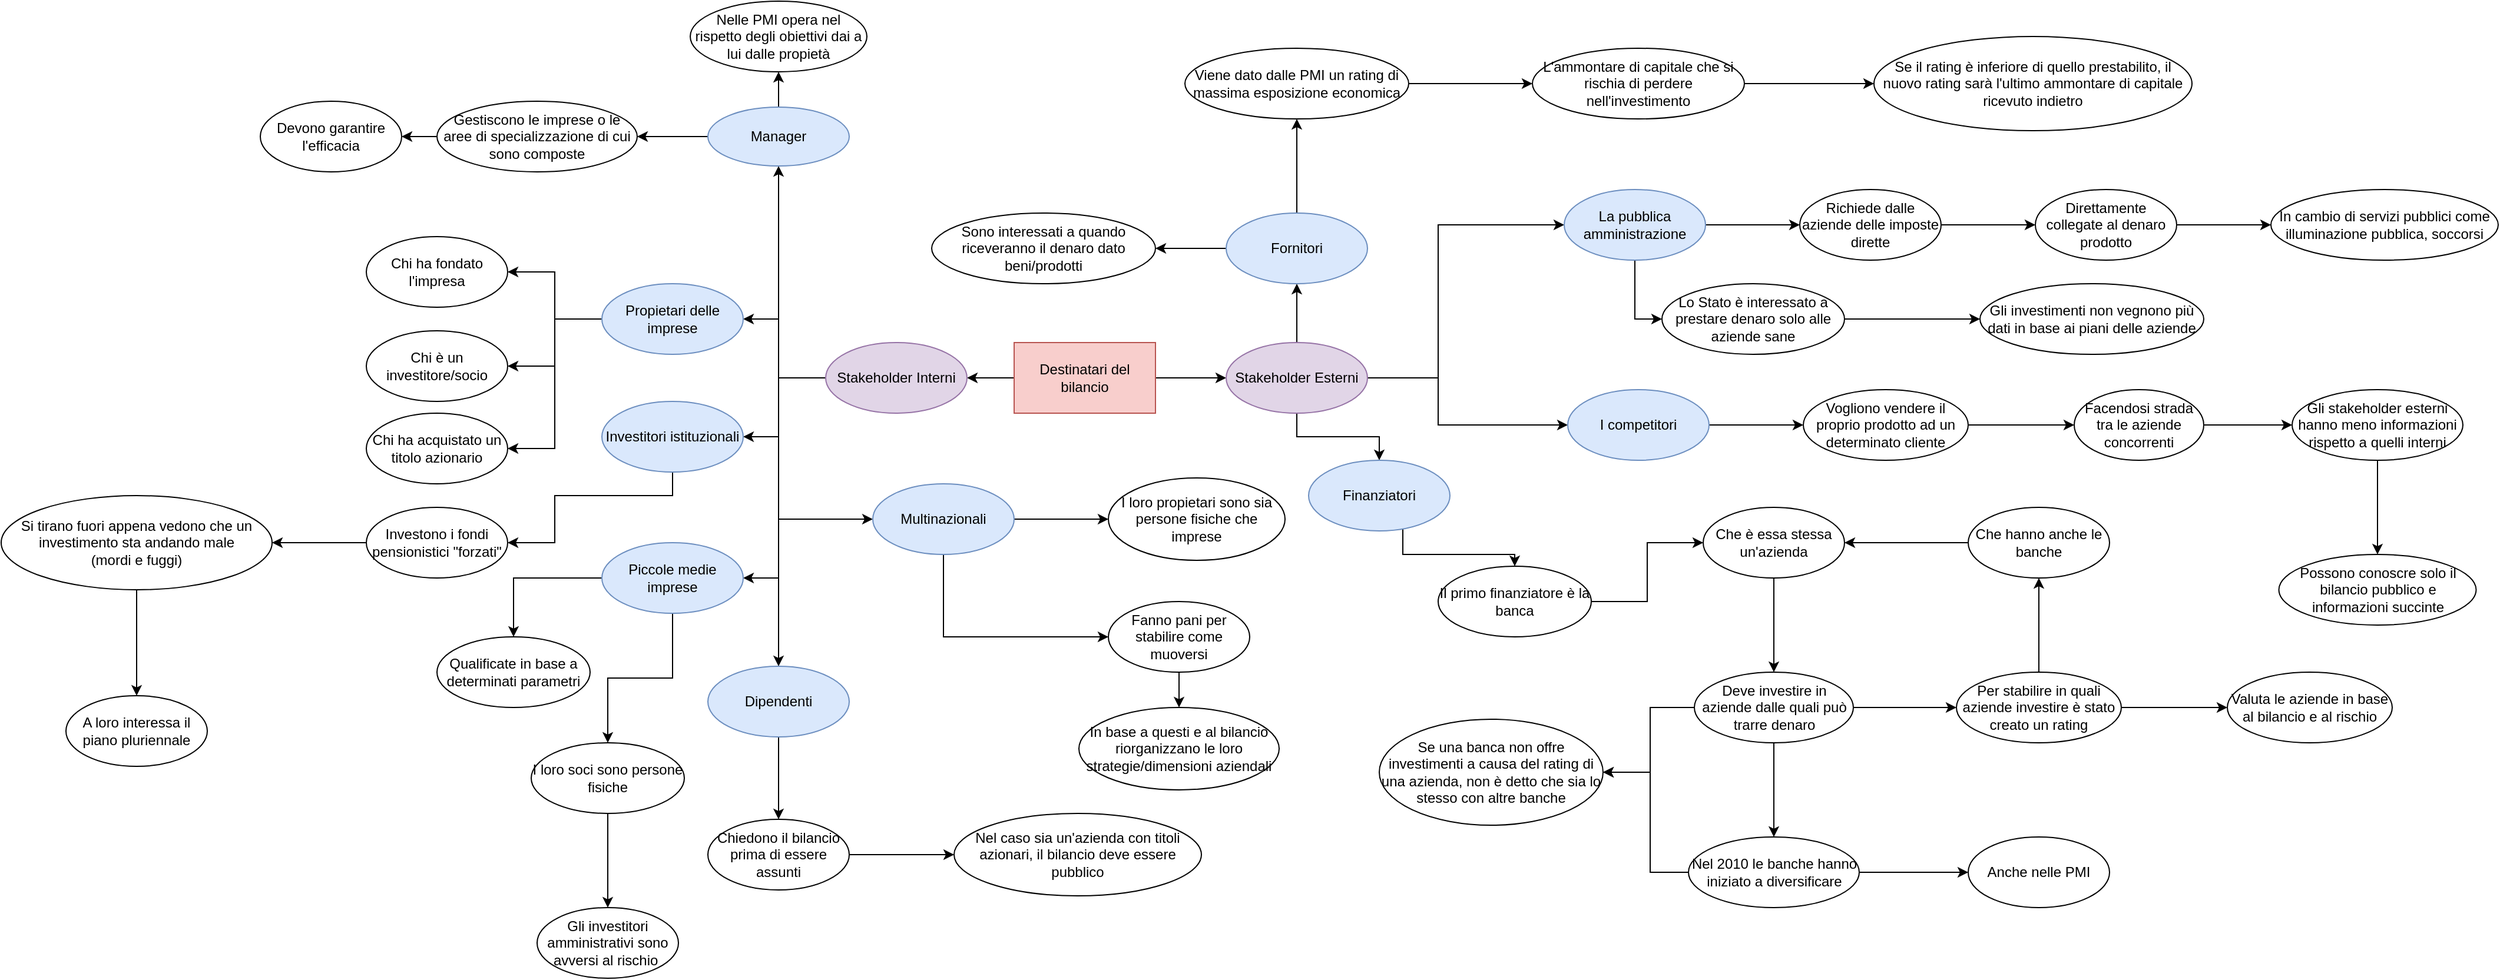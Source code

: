 <mxfile version="20.3.0" type="device" pages="2"><diagram id="MY2DcLLC3BxMpaB0pFDt" name="Destinatari del Bilancio"><mxGraphModel dx="2073" dy="1722" grid="1" gridSize="10" guides="1" tooltips="1" connect="1" arrows="1" fold="1" page="1" pageScale="1" pageWidth="827" pageHeight="1169" math="0" shadow="0"><root><mxCell id="0"/><mxCell id="1" parent="0"/><mxCell id="b4O6C_J-Qc54lfx3BNVO-5" value="" style="edgeStyle=orthogonalEdgeStyle;rounded=0;orthogonalLoop=1;jettySize=auto;html=1;" parent="1" source="b4O6C_J-Qc54lfx3BNVO-1" target="b4O6C_J-Qc54lfx3BNVO-4" edge="1"><mxGeometry relative="1" as="geometry"/></mxCell><mxCell id="b4O6C_J-Qc54lfx3BNVO-7" value="" style="edgeStyle=orthogonalEdgeStyle;rounded=0;orthogonalLoop=1;jettySize=auto;html=1;" parent="1" source="b4O6C_J-Qc54lfx3BNVO-1" target="b4O6C_J-Qc54lfx3BNVO-6" edge="1"><mxGeometry relative="1" as="geometry"/></mxCell><mxCell id="b4O6C_J-Qc54lfx3BNVO-1" value="Destinatari del bilancio" style="rounded=0;whiteSpace=wrap;html=1;fillColor=#f8cecc;strokeColor=#b85450;" parent="1" vertex="1"><mxGeometry x="360" y="280" width="120" height="60" as="geometry"/></mxCell><mxCell id="b4O6C_J-Qc54lfx3BNVO-9" value="" style="edgeStyle=orthogonalEdgeStyle;rounded=0;orthogonalLoop=1;jettySize=auto;html=1;" parent="1" source="b4O6C_J-Qc54lfx3BNVO-4" target="b4O6C_J-Qc54lfx3BNVO-8" edge="1"><mxGeometry relative="1" as="geometry"><Array as="points"><mxPoint x="160" y="310"/><mxPoint x="160" y="260"/></Array></mxGeometry></mxCell><mxCell id="b4O6C_J-Qc54lfx3BNVO-11" value="" style="edgeStyle=orthogonalEdgeStyle;rounded=0;orthogonalLoop=1;jettySize=auto;html=1;" parent="1" target="b4O6C_J-Qc54lfx3BNVO-10" edge="1"><mxGeometry relative="1" as="geometry"><mxPoint x="160" y="310" as="sourcePoint"/><Array as="points"><mxPoint x="160" y="340"/><mxPoint x="160" y="370"/></Array></mxGeometry></mxCell><mxCell id="b4O6C_J-Qc54lfx3BNVO-13" value="" style="edgeStyle=orthogonalEdgeStyle;rounded=0;orthogonalLoop=1;jettySize=auto;html=1;" parent="1" target="b4O6C_J-Qc54lfx3BNVO-12" edge="1"><mxGeometry relative="1" as="geometry"><mxPoint x="160" y="310" as="sourcePoint"/><Array as="points"><mxPoint x="160" y="340"/><mxPoint x="160" y="450"/></Array></mxGeometry></mxCell><mxCell id="b4O6C_J-Qc54lfx3BNVO-17" style="edgeStyle=orthogonalEdgeStyle;rounded=0;orthogonalLoop=1;jettySize=auto;html=1;entryX=0;entryY=0.5;entryDx=0;entryDy=0;" parent="1" target="b4O6C_J-Qc54lfx3BNVO-16" edge="1"><mxGeometry relative="1" as="geometry"><mxPoint x="160" y="310" as="sourcePoint"/><Array as="points"><mxPoint x="160" y="430"/></Array></mxGeometry></mxCell><mxCell id="b4O6C_J-Qc54lfx3BNVO-19" value="" style="edgeStyle=orthogonalEdgeStyle;rounded=0;orthogonalLoop=1;jettySize=auto;html=1;entryX=0.5;entryY=1;entryDx=0;entryDy=0;" parent="1" source="b4O6C_J-Qc54lfx3BNVO-4" target="b4O6C_J-Qc54lfx3BNVO-18" edge="1"><mxGeometry relative="1" as="geometry"><Array as="points"><mxPoint x="160" y="310"/><mxPoint x="160" y="130"/></Array></mxGeometry></mxCell><mxCell id="b4O6C_J-Qc54lfx3BNVO-21" value="" style="edgeStyle=orthogonalEdgeStyle;rounded=0;orthogonalLoop=1;jettySize=auto;html=1;entryX=0.5;entryY=0;entryDx=0;entryDy=0;" parent="1" target="b4O6C_J-Qc54lfx3BNVO-20" edge="1"><mxGeometry relative="1" as="geometry"><mxPoint x="160" y="310" as="sourcePoint"/><Array as="points"><mxPoint x="160" y="530"/><mxPoint x="160" y="530"/></Array></mxGeometry></mxCell><mxCell id="b4O6C_J-Qc54lfx3BNVO-4" value="Stakeholder Interni" style="ellipse;whiteSpace=wrap;html=1;rounded=0;fillColor=#e1d5e7;strokeColor=#9673a6;" parent="1" vertex="1"><mxGeometry x="200" y="280" width="120" height="60" as="geometry"/></mxCell><mxCell id="r1_1J6kT4ihwLI3V2H2S-16" value="" style="edgeStyle=orthogonalEdgeStyle;rounded=0;orthogonalLoop=1;jettySize=auto;html=1;" parent="1" source="b4O6C_J-Qc54lfx3BNVO-6" target="r1_1J6kT4ihwLI3V2H2S-15" edge="1"><mxGeometry relative="1" as="geometry"/></mxCell><mxCell id="r1_1J6kT4ihwLI3V2H2S-40" style="edgeStyle=orthogonalEdgeStyle;rounded=0;orthogonalLoop=1;jettySize=auto;html=1;entryX=0.5;entryY=1;entryDx=0;entryDy=0;" parent="1" source="b4O6C_J-Qc54lfx3BNVO-6" target="r1_1J6kT4ihwLI3V2H2S-41" edge="1"><mxGeometry relative="1" as="geometry"><mxPoint x="660" y="410" as="targetPoint"/></mxGeometry></mxCell><mxCell id="r1_1J6kT4ihwLI3V2H2S-56" style="edgeStyle=orthogonalEdgeStyle;rounded=0;orthogonalLoop=1;jettySize=auto;html=1;fontFamily=Helvetica;fontSize=12;fontColor=default;" parent="1" source="b4O6C_J-Qc54lfx3BNVO-6" target="r1_1J6kT4ihwLI3V2H2S-55" edge="1"><mxGeometry relative="1" as="geometry"><Array as="points"><mxPoint x="720" y="310"/><mxPoint x="720" y="350"/></Array></mxGeometry></mxCell><mxCell id="r1_1J6kT4ihwLI3V2H2S-57" style="edgeStyle=orthogonalEdgeStyle;rounded=0;orthogonalLoop=1;jettySize=auto;html=1;entryX=0;entryY=0.5;entryDx=0;entryDy=0;fontFamily=Helvetica;fontSize=12;fontColor=default;" parent="1" source="b4O6C_J-Qc54lfx3BNVO-6" target="r1_1J6kT4ihwLI3V2H2S-53" edge="1"><mxGeometry relative="1" as="geometry"><Array as="points"><mxPoint x="720" y="310"/><mxPoint x="720" y="180"/></Array></mxGeometry></mxCell><mxCell id="b4O6C_J-Qc54lfx3BNVO-6" value="Stakeholder Esterni" style="ellipse;whiteSpace=wrap;html=1;rounded=0;fillColor=#e1d5e7;strokeColor=#9673a6;" parent="1" vertex="1"><mxGeometry x="540" y="280" width="120" height="60" as="geometry"/></mxCell><mxCell id="b4O6C_J-Qc54lfx3BNVO-23" value="" style="edgeStyle=orthogonalEdgeStyle;rounded=0;orthogonalLoop=1;jettySize=auto;html=1;" parent="1" source="b4O6C_J-Qc54lfx3BNVO-8" target="b4O6C_J-Qc54lfx3BNVO-22" edge="1"><mxGeometry relative="1" as="geometry"/></mxCell><mxCell id="b4O6C_J-Qc54lfx3BNVO-26" style="edgeStyle=orthogonalEdgeStyle;rounded=0;orthogonalLoop=1;jettySize=auto;html=1;entryX=1;entryY=0.5;entryDx=0;entryDy=0;" parent="1" source="b4O6C_J-Qc54lfx3BNVO-8" target="b4O6C_J-Qc54lfx3BNVO-25" edge="1"><mxGeometry relative="1" as="geometry"/></mxCell><mxCell id="b4O6C_J-Qc54lfx3BNVO-29" style="edgeStyle=orthogonalEdgeStyle;rounded=0;orthogonalLoop=1;jettySize=auto;html=1;entryX=1;entryY=0.5;entryDx=0;entryDy=0;" parent="1" source="b4O6C_J-Qc54lfx3BNVO-8" target="b4O6C_J-Qc54lfx3BNVO-28" edge="1"><mxGeometry relative="1" as="geometry"/></mxCell><mxCell id="b4O6C_J-Qc54lfx3BNVO-8" value="Propietari delle imprese" style="ellipse;whiteSpace=wrap;html=1;rounded=0;fillColor=#dae8fc;strokeColor=#6c8ebf;" parent="1" vertex="1"><mxGeometry x="10" y="230" width="120" height="60" as="geometry"/></mxCell><mxCell id="b4O6C_J-Qc54lfx3BNVO-31" style="edgeStyle=orthogonalEdgeStyle;rounded=0;orthogonalLoop=1;jettySize=auto;html=1;entryX=1;entryY=0.5;entryDx=0;entryDy=0;exitX=0.5;exitY=1;exitDx=0;exitDy=0;" parent="1" source="b4O6C_J-Qc54lfx3BNVO-10" target="b4O6C_J-Qc54lfx3BNVO-30" edge="1"><mxGeometry relative="1" as="geometry"><Array as="points"><mxPoint x="70" y="410"/><mxPoint x="-30" y="410"/><mxPoint x="-30" y="450"/></Array></mxGeometry></mxCell><mxCell id="b4O6C_J-Qc54lfx3BNVO-10" value="Investitori istituzionali" style="ellipse;whiteSpace=wrap;html=1;rounded=0;fillColor=#dae8fc;strokeColor=#6c8ebf;" parent="1" vertex="1"><mxGeometry x="10" y="330" width="120" height="60" as="geometry"/></mxCell><mxCell id="b4O6C_J-Qc54lfx3BNVO-39" style="edgeStyle=orthogonalEdgeStyle;rounded=0;orthogonalLoop=1;jettySize=auto;html=1;entryX=0.5;entryY=0;entryDx=0;entryDy=0;" parent="1" source="b4O6C_J-Qc54lfx3BNVO-12" target="b4O6C_J-Qc54lfx3BNVO-40" edge="1"><mxGeometry relative="1" as="geometry"><mxPoint x="-120" y="570" as="targetPoint"/></mxGeometry></mxCell><mxCell id="b4O6C_J-Qc54lfx3BNVO-43" style="edgeStyle=orthogonalEdgeStyle;rounded=0;orthogonalLoop=1;jettySize=auto;html=1;entryX=0.5;entryY=0;entryDx=0;entryDy=0;" parent="1" source="b4O6C_J-Qc54lfx3BNVO-12" target="b4O6C_J-Qc54lfx3BNVO-44" edge="1"><mxGeometry relative="1" as="geometry"><mxPoint x="-10" y="600" as="targetPoint"/></mxGeometry></mxCell><mxCell id="b4O6C_J-Qc54lfx3BNVO-12" value="Piccole medie imprese" style="ellipse;whiteSpace=wrap;html=1;rounded=0;fillColor=#dae8fc;strokeColor=#6c8ebf;" parent="1" vertex="1"><mxGeometry x="10" y="450" width="120" height="60" as="geometry"/></mxCell><mxCell id="b4O6C_J-Qc54lfx3BNVO-48" value="" style="edgeStyle=orthogonalEdgeStyle;rounded=0;orthogonalLoop=1;jettySize=auto;html=1;" parent="1" source="b4O6C_J-Qc54lfx3BNVO-16" target="b4O6C_J-Qc54lfx3BNVO-47" edge="1"><mxGeometry relative="1" as="geometry"/></mxCell><mxCell id="r1_1J6kT4ihwLI3V2H2S-2" value="" style="edgeStyle=orthogonalEdgeStyle;rounded=0;orthogonalLoop=1;jettySize=auto;html=1;" parent="1" source="b4O6C_J-Qc54lfx3BNVO-16" target="r1_1J6kT4ihwLI3V2H2S-1" edge="1"><mxGeometry relative="1" as="geometry"><Array as="points"><mxPoint x="300" y="530"/></Array></mxGeometry></mxCell><mxCell id="b4O6C_J-Qc54lfx3BNVO-16" value="Multinazionali" style="ellipse;whiteSpace=wrap;html=1;rounded=0;fillColor=#dae8fc;strokeColor=#6c8ebf;" parent="1" vertex="1"><mxGeometry x="240" y="400" width="120" height="60" as="geometry"/></mxCell><mxCell id="r1_1J6kT4ihwLI3V2H2S-6" value="" style="edgeStyle=orthogonalEdgeStyle;rounded=0;orthogonalLoop=1;jettySize=auto;html=1;" parent="1" source="b4O6C_J-Qc54lfx3BNVO-18" target="r1_1J6kT4ihwLI3V2H2S-5" edge="1"><mxGeometry relative="1" as="geometry"/></mxCell><mxCell id="r1_1J6kT4ihwLI3V2H2S-8" value="" style="edgeStyle=orthogonalEdgeStyle;rounded=0;orthogonalLoop=1;jettySize=auto;html=1;" parent="1" source="b4O6C_J-Qc54lfx3BNVO-18" target="r1_1J6kT4ihwLI3V2H2S-7" edge="1"><mxGeometry relative="1" as="geometry"/></mxCell><mxCell id="b4O6C_J-Qc54lfx3BNVO-18" value="Manager" style="ellipse;whiteSpace=wrap;html=1;rounded=0;fillColor=#dae8fc;strokeColor=#6c8ebf;" parent="1" vertex="1"><mxGeometry x="100" y="80" width="120" height="50" as="geometry"/></mxCell><mxCell id="r1_1J6kT4ihwLI3V2H2S-12" value="" style="edgeStyle=orthogonalEdgeStyle;rounded=0;orthogonalLoop=1;jettySize=auto;html=1;" parent="1" source="b4O6C_J-Qc54lfx3BNVO-20" target="r1_1J6kT4ihwLI3V2H2S-11" edge="1"><mxGeometry relative="1" as="geometry"/></mxCell><mxCell id="b4O6C_J-Qc54lfx3BNVO-20" value="Dipendenti" style="ellipse;whiteSpace=wrap;html=1;rounded=0;fillColor=#dae8fc;strokeColor=#6c8ebf;" parent="1" vertex="1"><mxGeometry x="100" y="555" width="120" height="60" as="geometry"/></mxCell><mxCell id="b4O6C_J-Qc54lfx3BNVO-22" value="Chi ha fondato l'impresa" style="ellipse;whiteSpace=wrap;html=1;rounded=0;" parent="1" vertex="1"><mxGeometry x="-190" y="190" width="120" height="60" as="geometry"/></mxCell><mxCell id="b4O6C_J-Qc54lfx3BNVO-25" value="Chi è un investitore/socio" style="ellipse;whiteSpace=wrap;html=1;rounded=0;" parent="1" vertex="1"><mxGeometry x="-190" y="270" width="120" height="60" as="geometry"/></mxCell><mxCell id="b4O6C_J-Qc54lfx3BNVO-28" value="Chi ha acquistato un titolo azionario" style="ellipse;whiteSpace=wrap;html=1;rounded=0;" parent="1" vertex="1"><mxGeometry x="-190" y="340" width="120" height="60" as="geometry"/></mxCell><mxCell id="b4O6C_J-Qc54lfx3BNVO-33" value="" style="edgeStyle=orthogonalEdgeStyle;rounded=0;orthogonalLoop=1;jettySize=auto;html=1;" parent="1" source="b4O6C_J-Qc54lfx3BNVO-30" target="b4O6C_J-Qc54lfx3BNVO-32" edge="1"><mxGeometry relative="1" as="geometry"/></mxCell><mxCell id="b4O6C_J-Qc54lfx3BNVO-30" value="Investono i fondi pensionistici &quot;forzati&quot;" style="ellipse;whiteSpace=wrap;html=1;rounded=0;" parent="1" vertex="1"><mxGeometry x="-190" y="420" width="120" height="60" as="geometry"/></mxCell><mxCell id="b4O6C_J-Qc54lfx3BNVO-35" value="" style="edgeStyle=orthogonalEdgeStyle;rounded=0;orthogonalLoop=1;jettySize=auto;html=1;" parent="1" source="b4O6C_J-Qc54lfx3BNVO-32" target="b4O6C_J-Qc54lfx3BNVO-34" edge="1"><mxGeometry relative="1" as="geometry"/></mxCell><mxCell id="b4O6C_J-Qc54lfx3BNVO-32" value="Si tirano fuori appena vedono che un investimento sta andando male&lt;br&gt;(mordi e fuggi)" style="ellipse;whiteSpace=wrap;html=1;rounded=0;" parent="1" vertex="1"><mxGeometry x="-500" y="410" width="230" height="80" as="geometry"/></mxCell><mxCell id="b4O6C_J-Qc54lfx3BNVO-34" value="A loro interessa il piano pluriennale" style="ellipse;whiteSpace=wrap;html=1;rounded=0;" parent="1" vertex="1"><mxGeometry x="-445" y="580" width="120" height="60" as="geometry"/></mxCell><mxCell id="b4O6C_J-Qc54lfx3BNVO-40" value="Qualificate in base a determinati parametri" style="ellipse;whiteSpace=wrap;html=1;rounded=0;" parent="1" vertex="1"><mxGeometry x="-130" y="530" width="130" height="60" as="geometry"/></mxCell><mxCell id="b4O6C_J-Qc54lfx3BNVO-46" value="" style="edgeStyle=orthogonalEdgeStyle;rounded=0;orthogonalLoop=1;jettySize=auto;html=1;" parent="1" source="b4O6C_J-Qc54lfx3BNVO-44" target="b4O6C_J-Qc54lfx3BNVO-45" edge="1"><mxGeometry relative="1" as="geometry"/></mxCell><mxCell id="b4O6C_J-Qc54lfx3BNVO-44" value="I loro soci sono persone fisiche" style="ellipse;whiteSpace=wrap;html=1;rounded=0;" parent="1" vertex="1"><mxGeometry x="-50" y="620" width="130" height="60" as="geometry"/></mxCell><mxCell id="b4O6C_J-Qc54lfx3BNVO-45" value="Gli investitori amministrativi sono avversi al rischio&amp;nbsp;" style="ellipse;whiteSpace=wrap;html=1;rounded=0;" parent="1" vertex="1"><mxGeometry x="-45" y="760" width="120" height="60" as="geometry"/></mxCell><mxCell id="b4O6C_J-Qc54lfx3BNVO-47" value="I loro propietari sono sia persone fisiche che imprese" style="ellipse;whiteSpace=wrap;html=1;rounded=0;" parent="1" vertex="1"><mxGeometry x="440" y="395" width="150" height="70" as="geometry"/></mxCell><mxCell id="r1_1J6kT4ihwLI3V2H2S-4" value="" style="edgeStyle=orthogonalEdgeStyle;rounded=0;orthogonalLoop=1;jettySize=auto;html=1;" parent="1" source="r1_1J6kT4ihwLI3V2H2S-1" target="r1_1J6kT4ihwLI3V2H2S-3" edge="1"><mxGeometry relative="1" as="geometry"/></mxCell><mxCell id="r1_1J6kT4ihwLI3V2H2S-1" value="Fanno pani per stabilire come muoversi" style="ellipse;whiteSpace=wrap;html=1;rounded=0;" parent="1" vertex="1"><mxGeometry x="440" y="500" width="120" height="60" as="geometry"/></mxCell><mxCell id="r1_1J6kT4ihwLI3V2H2S-3" value="In base a questi e al bilancio riorganizzano le loro strategie/dimensioni aziendali" style="ellipse;whiteSpace=wrap;html=1;rounded=0;" parent="1" vertex="1"><mxGeometry x="415" y="590" width="170" height="70" as="geometry"/></mxCell><mxCell id="r1_1J6kT4ihwLI3V2H2S-10" value="" style="edgeStyle=orthogonalEdgeStyle;rounded=0;orthogonalLoop=1;jettySize=auto;html=1;" parent="1" source="r1_1J6kT4ihwLI3V2H2S-5" target="r1_1J6kT4ihwLI3V2H2S-9" edge="1"><mxGeometry relative="1" as="geometry"/></mxCell><mxCell id="r1_1J6kT4ihwLI3V2H2S-5" value="Gestiscono le imprese o le aree di specializzazione di cui sono composte" style="ellipse;whiteSpace=wrap;html=1;rounded=0;" parent="1" vertex="1"><mxGeometry x="-130" y="75" width="170" height="60" as="geometry"/></mxCell><mxCell id="r1_1J6kT4ihwLI3V2H2S-7" value="Nelle PMI opera nel rispetto degli obiettivi dai a lui dalle propietà" style="ellipse;whiteSpace=wrap;html=1;rounded=0;" parent="1" vertex="1"><mxGeometry x="85" y="-10" width="150" height="60" as="geometry"/></mxCell><mxCell id="r1_1J6kT4ihwLI3V2H2S-9" value="Devono garantire l'efficacia" style="ellipse;whiteSpace=wrap;html=1;rounded=0;" parent="1" vertex="1"><mxGeometry x="-280" y="75" width="120" height="60" as="geometry"/></mxCell><mxCell id="r1_1J6kT4ihwLI3V2H2S-14" value="" style="edgeStyle=orthogonalEdgeStyle;rounded=0;orthogonalLoop=1;jettySize=auto;html=1;" parent="1" source="r1_1J6kT4ihwLI3V2H2S-11" target="r1_1J6kT4ihwLI3V2H2S-13" edge="1"><mxGeometry relative="1" as="geometry"/></mxCell><mxCell id="r1_1J6kT4ihwLI3V2H2S-11" value="Chiedono il bilancio prima di essere assunti" style="ellipse;whiteSpace=wrap;html=1;rounded=0;" parent="1" vertex="1"><mxGeometry x="100" y="685" width="120" height="60" as="geometry"/></mxCell><mxCell id="r1_1J6kT4ihwLI3V2H2S-13" value="Nel caso sia un'azienda con titoli azionari, il bilancio deve essere pubblico" style="ellipse;whiteSpace=wrap;html=1;rounded=0;" parent="1" vertex="1"><mxGeometry x="309" y="680" width="210" height="70" as="geometry"/></mxCell><mxCell id="r1_1J6kT4ihwLI3V2H2S-20" value="" style="edgeStyle=orthogonalEdgeStyle;rounded=0;orthogonalLoop=1;jettySize=auto;html=1;" parent="1" source="r1_1J6kT4ihwLI3V2H2S-15" target="r1_1J6kT4ihwLI3V2H2S-19" edge="1"><mxGeometry relative="1" as="geometry"><Array as="points"><mxPoint x="690" y="460"/><mxPoint x="785" y="460"/></Array></mxGeometry></mxCell><mxCell id="r1_1J6kT4ihwLI3V2H2S-15" value="Finanziatori" style="ellipse;whiteSpace=wrap;html=1;rounded=0;fillColor=#dae8fc;strokeColor=#6c8ebf;" parent="1" vertex="1"><mxGeometry x="610" y="380" width="120" height="60" as="geometry"/></mxCell><mxCell id="r1_1J6kT4ihwLI3V2H2S-22" value="" style="edgeStyle=orthogonalEdgeStyle;rounded=0;orthogonalLoop=1;jettySize=auto;html=1;" parent="1" source="r1_1J6kT4ihwLI3V2H2S-19" target="r1_1J6kT4ihwLI3V2H2S-21" edge="1"><mxGeometry relative="1" as="geometry"/></mxCell><mxCell id="r1_1J6kT4ihwLI3V2H2S-19" value="Il primo finanziatore è la banca" style="ellipse;whiteSpace=wrap;html=1;rounded=0;" parent="1" vertex="1"><mxGeometry x="720" y="470" width="130" height="60" as="geometry"/></mxCell><mxCell id="r1_1J6kT4ihwLI3V2H2S-24" value="" style="edgeStyle=orthogonalEdgeStyle;rounded=0;orthogonalLoop=1;jettySize=auto;html=1;" parent="1" source="r1_1J6kT4ihwLI3V2H2S-21" target="r1_1J6kT4ihwLI3V2H2S-23" edge="1"><mxGeometry relative="1" as="geometry"/></mxCell><mxCell id="r1_1J6kT4ihwLI3V2H2S-21" value="Che è essa stessa un'azienda" style="ellipse;whiteSpace=wrap;html=1;rounded=0;" parent="1" vertex="1"><mxGeometry x="945" y="420" width="120" height="60" as="geometry"/></mxCell><mxCell id="r1_1J6kT4ihwLI3V2H2S-26" value="" style="edgeStyle=orthogonalEdgeStyle;rounded=0;orthogonalLoop=1;jettySize=auto;html=1;" parent="1" source="r1_1J6kT4ihwLI3V2H2S-23" target="r1_1J6kT4ihwLI3V2H2S-25" edge="1"><mxGeometry relative="1" as="geometry"/></mxCell><mxCell id="r1_1J6kT4ihwLI3V2H2S-30" value="" style="edgeStyle=orthogonalEdgeStyle;rounded=0;orthogonalLoop=1;jettySize=auto;html=1;" parent="1" source="r1_1J6kT4ihwLI3V2H2S-23" target="r1_1J6kT4ihwLI3V2H2S-29" edge="1"><mxGeometry relative="1" as="geometry"/></mxCell><mxCell id="r1_1J6kT4ihwLI3V2H2S-38" value="" style="edgeStyle=orthogonalEdgeStyle;rounded=0;orthogonalLoop=1;jettySize=auto;html=1;" parent="1" source="r1_1J6kT4ihwLI3V2H2S-23" target="r1_1J6kT4ihwLI3V2H2S-37" edge="1"><mxGeometry relative="1" as="geometry"><Array as="points"><mxPoint x="900" y="590"/><mxPoint x="900" y="645"/></Array></mxGeometry></mxCell><mxCell id="r1_1J6kT4ihwLI3V2H2S-23" value="Deve investire in aziende dalle quali può trarre denaro" style="ellipse;whiteSpace=wrap;html=1;rounded=0;" parent="1" vertex="1"><mxGeometry x="937.5" y="560" width="135" height="60" as="geometry"/></mxCell><mxCell id="r1_1J6kT4ihwLI3V2H2S-28" value="" style="edgeStyle=orthogonalEdgeStyle;rounded=0;orthogonalLoop=1;jettySize=auto;html=1;" parent="1" source="r1_1J6kT4ihwLI3V2H2S-25" target="r1_1J6kT4ihwLI3V2H2S-27" edge="1"><mxGeometry relative="1" as="geometry"/></mxCell><mxCell id="r1_1J6kT4ihwLI3V2H2S-35" value="" style="edgeStyle=orthogonalEdgeStyle;rounded=0;orthogonalLoop=1;jettySize=auto;html=1;" parent="1" source="r1_1J6kT4ihwLI3V2H2S-25" target="r1_1J6kT4ihwLI3V2H2S-34" edge="1"><mxGeometry relative="1" as="geometry"/></mxCell><mxCell id="r1_1J6kT4ihwLI3V2H2S-25" value="Per stabilire in quali aziende investire è stato creato un rating" style="ellipse;whiteSpace=wrap;html=1;rounded=0;" parent="1" vertex="1"><mxGeometry x="1160" y="560" width="140" height="60" as="geometry"/></mxCell><mxCell id="r1_1J6kT4ihwLI3V2H2S-27" value="Valuta le aziende in base al bilancio e al rischio" style="ellipse;whiteSpace=wrap;html=1;rounded=0;" parent="1" vertex="1"><mxGeometry x="1390" y="560" width="140" height="60" as="geometry"/></mxCell><mxCell id="r1_1J6kT4ihwLI3V2H2S-33" value="" style="edgeStyle=orthogonalEdgeStyle;rounded=0;orthogonalLoop=1;jettySize=auto;html=1;" parent="1" source="r1_1J6kT4ihwLI3V2H2S-29" target="r1_1J6kT4ihwLI3V2H2S-32" edge="1"><mxGeometry relative="1" as="geometry"/></mxCell><mxCell id="r1_1J6kT4ihwLI3V2H2S-39" style="edgeStyle=orthogonalEdgeStyle;rounded=0;orthogonalLoop=1;jettySize=auto;html=1;entryX=1;entryY=0.5;entryDx=0;entryDy=0;" parent="1" source="r1_1J6kT4ihwLI3V2H2S-29" target="r1_1J6kT4ihwLI3V2H2S-37" edge="1"><mxGeometry relative="1" as="geometry"><Array as="points"><mxPoint x="900" y="730"/><mxPoint x="900" y="645"/></Array></mxGeometry></mxCell><mxCell id="r1_1J6kT4ihwLI3V2H2S-29" value="Nel 2010 le banche hanno iniziato a diversificare" style="ellipse;whiteSpace=wrap;html=1;rounded=0;" parent="1" vertex="1"><mxGeometry x="932.5" y="700" width="145" height="60" as="geometry"/></mxCell><mxCell id="r1_1J6kT4ihwLI3V2H2S-32" value="Anche nelle PMI" style="ellipse;whiteSpace=wrap;html=1;rounded=0;" parent="1" vertex="1"><mxGeometry x="1170" y="700" width="120" height="60" as="geometry"/></mxCell><mxCell id="r1_1J6kT4ihwLI3V2H2S-36" style="edgeStyle=orthogonalEdgeStyle;rounded=0;orthogonalLoop=1;jettySize=auto;html=1;entryX=1;entryY=0.5;entryDx=0;entryDy=0;" parent="1" source="r1_1J6kT4ihwLI3V2H2S-34" target="r1_1J6kT4ihwLI3V2H2S-21" edge="1"><mxGeometry relative="1" as="geometry"/></mxCell><mxCell id="r1_1J6kT4ihwLI3V2H2S-34" value="Che hanno anche le banche" style="ellipse;whiteSpace=wrap;html=1;rounded=0;" parent="1" vertex="1"><mxGeometry x="1170" y="420" width="120" height="60" as="geometry"/></mxCell><mxCell id="r1_1J6kT4ihwLI3V2H2S-37" value="Se una banca non offre investimenti a causa del rating di una azienda, non è detto che sia lo stesso con altre banche" style="ellipse;whiteSpace=wrap;html=1;rounded=0;" parent="1" vertex="1"><mxGeometry x="670" y="600" width="190" height="90" as="geometry"/></mxCell><mxCell id="r1_1J6kT4ihwLI3V2H2S-46" value="" style="edgeStyle=orthogonalEdgeStyle;rounded=0;orthogonalLoop=1;jettySize=auto;html=1;fontFamily=Helvetica;fontSize=12;fontColor=default;" parent="1" source="r1_1J6kT4ihwLI3V2H2S-41" target="r1_1J6kT4ihwLI3V2H2S-45" edge="1"><mxGeometry relative="1" as="geometry"/></mxCell><mxCell id="r1_1J6kT4ihwLI3V2H2S-48" value="" style="edgeStyle=orthogonalEdgeStyle;rounded=0;orthogonalLoop=1;jettySize=auto;html=1;fontFamily=Helvetica;fontSize=12;fontColor=default;" parent="1" source="r1_1J6kT4ihwLI3V2H2S-41" target="r1_1J6kT4ihwLI3V2H2S-47" edge="1"><mxGeometry relative="1" as="geometry"/></mxCell><mxCell id="r1_1J6kT4ihwLI3V2H2S-41" value="Fornitori" style="ellipse;whiteSpace=wrap;html=1;rounded=0;fillColor=#dae8fc;strokeColor=#6c8ebf;" parent="1" vertex="1"><mxGeometry x="540" y="170" width="120" height="60" as="geometry"/></mxCell><mxCell id="r1_1J6kT4ihwLI3V2H2S-45" value="Sono interessati a quando riceveranno il denaro dato beni/prodotti" style="ellipse;whiteSpace=wrap;html=1;rounded=0;" parent="1" vertex="1"><mxGeometry x="290" y="170" width="190" height="60" as="geometry"/></mxCell><mxCell id="r1_1J6kT4ihwLI3V2H2S-50" value="" style="edgeStyle=orthogonalEdgeStyle;rounded=0;orthogonalLoop=1;jettySize=auto;html=1;fontFamily=Helvetica;fontSize=12;fontColor=default;" parent="1" source="r1_1J6kT4ihwLI3V2H2S-47" target="r1_1J6kT4ihwLI3V2H2S-49" edge="1"><mxGeometry relative="1" as="geometry"/></mxCell><mxCell id="r1_1J6kT4ihwLI3V2H2S-47" value="Viene dato dalle PMI un rating di massima esposizione economica" style="ellipse;whiteSpace=wrap;html=1;rounded=0;" parent="1" vertex="1"><mxGeometry x="505" y="30" width="190" height="60" as="geometry"/></mxCell><mxCell id="r1_1J6kT4ihwLI3V2H2S-52" value="" style="edgeStyle=orthogonalEdgeStyle;rounded=0;orthogonalLoop=1;jettySize=auto;html=1;fontFamily=Helvetica;fontSize=12;fontColor=default;" parent="1" source="r1_1J6kT4ihwLI3V2H2S-49" target="r1_1J6kT4ihwLI3V2H2S-51" edge="1"><mxGeometry relative="1" as="geometry"/></mxCell><mxCell id="r1_1J6kT4ihwLI3V2H2S-49" value="L'ammontare di capitale che si rischia di perdere nell'investimento" style="ellipse;whiteSpace=wrap;html=1;rounded=0;" parent="1" vertex="1"><mxGeometry x="800" y="30" width="180" height="60" as="geometry"/></mxCell><mxCell id="r1_1J6kT4ihwLI3V2H2S-51" value="Se il rating è inferiore di quello prestabilito, il nuovo rating sarà l'ultimo ammontare di capitale ricevuto indietro" style="ellipse;whiteSpace=wrap;html=1;rounded=0;" parent="1" vertex="1"><mxGeometry x="1090" y="20" width="270" height="80" as="geometry"/></mxCell><mxCell id="r1_1J6kT4ihwLI3V2H2S-60" value="" style="edgeStyle=orthogonalEdgeStyle;rounded=0;orthogonalLoop=1;jettySize=auto;html=1;fontFamily=Helvetica;fontSize=12;fontColor=default;" parent="1" source="r1_1J6kT4ihwLI3V2H2S-53" target="r1_1J6kT4ihwLI3V2H2S-59" edge="1"><mxGeometry relative="1" as="geometry"/></mxCell><mxCell id="r1_1J6kT4ihwLI3V2H2S-69" style="edgeStyle=orthogonalEdgeStyle;rounded=0;orthogonalLoop=1;jettySize=auto;html=1;entryX=0;entryY=0.5;entryDx=0;entryDy=0;fontFamily=Helvetica;fontSize=12;fontColor=default;" parent="1" source="r1_1J6kT4ihwLI3V2H2S-53" target="r1_1J6kT4ihwLI3V2H2S-66" edge="1"><mxGeometry relative="1" as="geometry"/></mxCell><mxCell id="r1_1J6kT4ihwLI3V2H2S-53" value="La pubblica amministrazione" style="ellipse;whiteSpace=wrap;html=1;rounded=0;fillColor=#dae8fc;strokeColor=#6c8ebf;" parent="1" vertex="1"><mxGeometry x="827" y="150" width="120" height="60" as="geometry"/></mxCell><mxCell id="r1_1J6kT4ihwLI3V2H2S-71" value="" style="edgeStyle=orthogonalEdgeStyle;rounded=0;orthogonalLoop=1;jettySize=auto;html=1;fontFamily=Helvetica;fontSize=12;fontColor=default;" parent="1" source="r1_1J6kT4ihwLI3V2H2S-55" target="r1_1J6kT4ihwLI3V2H2S-70" edge="1"><mxGeometry relative="1" as="geometry"/></mxCell><mxCell id="r1_1J6kT4ihwLI3V2H2S-55" value="I competitori" style="ellipse;whiteSpace=wrap;html=1;rounded=0;fillColor=#dae8fc;strokeColor=#6c8ebf;" parent="1" vertex="1"><mxGeometry x="830" y="320" width="120" height="60" as="geometry"/></mxCell><mxCell id="r1_1J6kT4ihwLI3V2H2S-62" value="" style="edgeStyle=orthogonalEdgeStyle;rounded=0;orthogonalLoop=1;jettySize=auto;html=1;fontFamily=Helvetica;fontSize=12;fontColor=default;" parent="1" source="r1_1J6kT4ihwLI3V2H2S-59" target="r1_1J6kT4ihwLI3V2H2S-61" edge="1"><mxGeometry relative="1" as="geometry"/></mxCell><mxCell id="r1_1J6kT4ihwLI3V2H2S-59" value="Richiede dalle aziende delle imposte dirette" style="ellipse;whiteSpace=wrap;html=1;rounded=0;" parent="1" vertex="1"><mxGeometry x="1027" y="150" width="120" height="60" as="geometry"/></mxCell><mxCell id="r1_1J6kT4ihwLI3V2H2S-64" value="" style="edgeStyle=orthogonalEdgeStyle;rounded=0;orthogonalLoop=1;jettySize=auto;html=1;fontFamily=Helvetica;fontSize=12;fontColor=default;" parent="1" source="r1_1J6kT4ihwLI3V2H2S-61" target="r1_1J6kT4ihwLI3V2H2S-63" edge="1"><mxGeometry relative="1" as="geometry"/></mxCell><mxCell id="r1_1J6kT4ihwLI3V2H2S-61" value="Direttamente collegate al denaro prodotto" style="ellipse;whiteSpace=wrap;html=1;rounded=0;" parent="1" vertex="1"><mxGeometry x="1227" y="150" width="120" height="60" as="geometry"/></mxCell><mxCell id="r1_1J6kT4ihwLI3V2H2S-63" value="In cambio di servizi pubblici come illuminazione pubblica, soccorsi" style="ellipse;whiteSpace=wrap;html=1;rounded=0;" parent="1" vertex="1"><mxGeometry x="1427" y="150" width="193" height="60" as="geometry"/></mxCell><mxCell id="r1_1J6kT4ihwLI3V2H2S-68" value="" style="edgeStyle=orthogonalEdgeStyle;rounded=0;orthogonalLoop=1;jettySize=auto;html=1;fontFamily=Helvetica;fontSize=12;fontColor=default;" parent="1" source="r1_1J6kT4ihwLI3V2H2S-66" target="r1_1J6kT4ihwLI3V2H2S-67" edge="1"><mxGeometry relative="1" as="geometry"/></mxCell><mxCell id="r1_1J6kT4ihwLI3V2H2S-66" value="Lo Stato è interessato a prestare denaro solo alle aziende sane" style="ellipse;whiteSpace=wrap;html=1;rounded=0;" parent="1" vertex="1"><mxGeometry x="910" y="230" width="155" height="60" as="geometry"/></mxCell><mxCell id="r1_1J6kT4ihwLI3V2H2S-67" value="Gli investimenti non vegnono più dati in base ai piani delle aziende" style="ellipse;whiteSpace=wrap;html=1;rounded=0;" parent="1" vertex="1"><mxGeometry x="1180" y="230" width="190" height="60" as="geometry"/></mxCell><mxCell id="r1_1J6kT4ihwLI3V2H2S-73" value="" style="edgeStyle=orthogonalEdgeStyle;rounded=0;orthogonalLoop=1;jettySize=auto;html=1;fontFamily=Helvetica;fontSize=12;fontColor=default;" parent="1" source="r1_1J6kT4ihwLI3V2H2S-70" target="r1_1J6kT4ihwLI3V2H2S-72" edge="1"><mxGeometry relative="1" as="geometry"/></mxCell><mxCell id="r1_1J6kT4ihwLI3V2H2S-70" value="Vogliono vendere il proprio prodotto ad un determinato cliente" style="ellipse;whiteSpace=wrap;html=1;rounded=0;" parent="1" vertex="1"><mxGeometry x="1030" y="320" width="140" height="60" as="geometry"/></mxCell><mxCell id="r1_1J6kT4ihwLI3V2H2S-75" value="" style="edgeStyle=orthogonalEdgeStyle;rounded=0;orthogonalLoop=1;jettySize=auto;html=1;fontFamily=Helvetica;fontSize=12;fontColor=default;" parent="1" source="r1_1J6kT4ihwLI3V2H2S-72" target="r1_1J6kT4ihwLI3V2H2S-74" edge="1"><mxGeometry relative="1" as="geometry"/></mxCell><mxCell id="r1_1J6kT4ihwLI3V2H2S-72" value="Facendosi strada tra le aziende concorrenti" style="ellipse;whiteSpace=wrap;html=1;rounded=0;" parent="1" vertex="1"><mxGeometry x="1260" y="320" width="110" height="60" as="geometry"/></mxCell><mxCell id="r1_1J6kT4ihwLI3V2H2S-77" value="" style="edgeStyle=orthogonalEdgeStyle;rounded=0;orthogonalLoop=1;jettySize=auto;html=1;fontFamily=Helvetica;fontSize=12;fontColor=default;" parent="1" source="r1_1J6kT4ihwLI3V2H2S-74" target="r1_1J6kT4ihwLI3V2H2S-76" edge="1"><mxGeometry relative="1" as="geometry"/></mxCell><mxCell id="r1_1J6kT4ihwLI3V2H2S-74" value="Gli stakeholder esterni hanno meno informazioni rispetto a quelli interni" style="ellipse;whiteSpace=wrap;html=1;rounded=0;" parent="1" vertex="1"><mxGeometry x="1445" y="320" width="145" height="60" as="geometry"/></mxCell><mxCell id="r1_1J6kT4ihwLI3V2H2S-76" value="Possono conoscre solo il bilancio pubblico e informazioni succinte" style="ellipse;whiteSpace=wrap;html=1;rounded=0;" parent="1" vertex="1"><mxGeometry x="1433.75" y="460" width="167.5" height="60" as="geometry"/></mxCell></root></mxGraphModel></diagram><diagram id="LdWJD84SG9c2yuWDdrY7" name="Informazioni Bilancio"><mxGraphModel dx="3560" dy="2749" grid="1" gridSize="10" guides="1" tooltips="1" connect="1" arrows="1" fold="1" page="1" pageScale="1" pageWidth="827" pageHeight="1169" math="0" shadow="0"><root><mxCell id="0"/><mxCell id="1" parent="0"/><mxCell id="Kh0SG7iJSa1aCMQlNzzO-3" value="" style="edgeStyle=orthogonalEdgeStyle;rounded=0;orthogonalLoop=1;jettySize=auto;html=1;" edge="1" parent="1" source="Kh0SG7iJSa1aCMQlNzzO-1" target="Kh0SG7iJSa1aCMQlNzzO-2"><mxGeometry relative="1" as="geometry"/></mxCell><mxCell id="Kh0SG7iJSa1aCMQlNzzO-5" value="" style="edgeStyle=orthogonalEdgeStyle;rounded=0;orthogonalLoop=1;jettySize=auto;html=1;entryX=0.5;entryY=0;entryDx=0;entryDy=0;" edge="1" parent="1" source="Kh0SG7iJSa1aCMQlNzzO-1" target="Kh0SG7iJSa1aCMQlNzzO-4"><mxGeometry relative="1" as="geometry"><Array as="points"><mxPoint x="450" y="-30"/><mxPoint x="370" y="-30"/></Array></mxGeometry></mxCell><mxCell id="Kh0SG7iJSa1aCMQlNzzO-9" value="" style="edgeStyle=orthogonalEdgeStyle;rounded=0;orthogonalLoop=1;jettySize=auto;html=1;" edge="1" parent="1" source="Kh0SG7iJSa1aCMQlNzzO-1" target="Kh0SG7iJSa1aCMQlNzzO-8"><mxGeometry relative="1" as="geometry"/></mxCell><mxCell id="Kh0SG7iJSa1aCMQlNzzO-11" value="" style="edgeStyle=orthogonalEdgeStyle;rounded=0;orthogonalLoop=1;jettySize=auto;html=1;" edge="1" parent="1" source="Kh0SG7iJSa1aCMQlNzzO-1" target="Kh0SG7iJSa1aCMQlNzzO-10"><mxGeometry relative="1" as="geometry"/></mxCell><mxCell id="Kh0SG7iJSa1aCMQlNzzO-1" value="Ricavi" style="rounded=0;whiteSpace=wrap;html=1;fillColor=#f8cecc;strokeColor=#b85450;" vertex="1" parent="1"><mxGeometry x="390" y="-110" width="120" height="60" as="geometry"/></mxCell><mxCell id="Kh0SG7iJSa1aCMQlNzzO-2" value="Vendita di beni" style="ellipse;whiteSpace=wrap;html=1;rounded=0;fillColor=#e1d5e7;strokeColor=#9673a6;" vertex="1" parent="1"><mxGeometry x="190" y="-110" width="120" height="60" as="geometry"/></mxCell><mxCell id="Kh0SG7iJSa1aCMQlNzzO-4" value="Vendita di servizi" style="ellipse;whiteSpace=wrap;html=1;rounded=0;fillColor=#e1d5e7;strokeColor=#9673a6;" vertex="1" parent="1"><mxGeometry x="310" y="-10" width="120" height="60" as="geometry"/></mxCell><mxCell id="Kh0SG7iJSa1aCMQlNzzO-8" value="Dai contributi pubblici" style="ellipse;whiteSpace=wrap;html=1;rounded=0;fillColor=#e1d5e7;strokeColor=#9673a6;" vertex="1" parent="1"><mxGeometry x="455" y="-10" width="120" height="60" as="geometry"/></mxCell><mxCell id="Kh0SG7iJSa1aCMQlNzzO-10" value="Interessi attivi (denaro dato e mantenuto in banca" style="ellipse;whiteSpace=wrap;html=1;rounded=0;fillColor=#e1d5e7;strokeColor=#9673a6;" vertex="1" parent="1"><mxGeometry x="590" y="-110" width="150" height="60" as="geometry"/></mxCell><mxCell id="Kh0SG7iJSa1aCMQlNzzO-17" value="" style="edgeStyle=orthogonalEdgeStyle;rounded=0;orthogonalLoop=1;jettySize=auto;html=1;" edge="1" parent="1" source="Kh0SG7iJSa1aCMQlNzzO-13" target="Kh0SG7iJSa1aCMQlNzzO-16"><mxGeometry relative="1" as="geometry"/></mxCell><mxCell id="Kh0SG7iJSa1aCMQlNzzO-18" style="edgeStyle=orthogonalEdgeStyle;rounded=0;orthogonalLoop=1;jettySize=auto;html=1;" edge="1" parent="1" source="Kh0SG7iJSa1aCMQlNzzO-13" target="Kh0SG7iJSa1aCMQlNzzO-19"><mxGeometry relative="1" as="geometry"><mxPoint x="340" y="300" as="targetPoint"/></mxGeometry></mxCell><mxCell id="Kh0SG7iJSa1aCMQlNzzO-43" value="" style="edgeStyle=orthogonalEdgeStyle;shape=connector;rounded=0;orthogonalLoop=1;jettySize=auto;html=1;labelBackgroundColor=default;strokeColor=default;fontFamily=Helvetica;fontSize=12;fontColor=default;endArrow=classic;endFill=1;" edge="1" parent="1" source="Kh0SG7iJSa1aCMQlNzzO-13" target="Kh0SG7iJSa1aCMQlNzzO-42"><mxGeometry relative="1" as="geometry"/></mxCell><mxCell id="Kh0SG7iJSa1aCMQlNzzO-59" style="edgeStyle=orthogonalEdgeStyle;shape=connector;rounded=0;orthogonalLoop=1;jettySize=auto;html=1;entryX=0.5;entryY=0;entryDx=0;entryDy=0;labelBackgroundColor=default;strokeColor=default;fontFamily=Helvetica;fontSize=12;fontColor=default;endArrow=classic;endFill=1;" edge="1" parent="1" source="Kh0SG7iJSa1aCMQlNzzO-13" target="Kh0SG7iJSa1aCMQlNzzO-58"><mxGeometry relative="1" as="geometry"/></mxCell><mxCell id="Kh0SG7iJSa1aCMQlNzzO-66" value="" style="edgeStyle=orthogonalEdgeStyle;shape=connector;rounded=0;orthogonalLoop=1;jettySize=auto;html=1;labelBackgroundColor=default;strokeColor=default;fontFamily=Helvetica;fontSize=12;fontColor=default;endArrow=classic;endFill=1;" edge="1" parent="1" source="Kh0SG7iJSa1aCMQlNzzO-13" target="Kh0SG7iJSa1aCMQlNzzO-65"><mxGeometry relative="1" as="geometry"/></mxCell><mxCell id="Kh0SG7iJSa1aCMQlNzzO-68" style="edgeStyle=orthogonalEdgeStyle;shape=connector;rounded=0;orthogonalLoop=1;jettySize=auto;html=1;labelBackgroundColor=default;strokeColor=default;fontFamily=Helvetica;fontSize=12;fontColor=default;endArrow=classic;endFill=1;entryX=0;entryY=0.5;entryDx=0;entryDy=0;" edge="1" parent="1" source="Kh0SG7iJSa1aCMQlNzzO-13" target="Kh0SG7iJSa1aCMQlNzzO-67"><mxGeometry relative="1" as="geometry"/></mxCell><mxCell id="Kh0SG7iJSa1aCMQlNzzO-75" style="edgeStyle=orthogonalEdgeStyle;shape=connector;rounded=0;orthogonalLoop=1;jettySize=auto;html=1;entryX=0;entryY=0.5;entryDx=0;entryDy=0;labelBackgroundColor=default;strokeColor=default;fontFamily=Helvetica;fontSize=12;fontColor=default;endArrow=classic;endFill=1;" edge="1" parent="1" source="Kh0SG7iJSa1aCMQlNzzO-13" target="Kh0SG7iJSa1aCMQlNzzO-74"><mxGeometry relative="1" as="geometry"/></mxCell><mxCell id="Kh0SG7iJSa1aCMQlNzzO-95" style="edgeStyle=orthogonalEdgeStyle;shape=connector;rounded=0;orthogonalLoop=1;jettySize=auto;html=1;entryX=0.5;entryY=1;entryDx=0;entryDy=0;labelBackgroundColor=default;strokeColor=default;fontFamily=Helvetica;fontSize=12;fontColor=default;endArrow=classic;endFill=1;" edge="1" parent="1" source="Kh0SG7iJSa1aCMQlNzzO-13" target="Kh0SG7iJSa1aCMQlNzzO-90"><mxGeometry relative="1" as="geometry"/></mxCell><mxCell id="Kh0SG7iJSa1aCMQlNzzO-13" value="Costi di esercizio" style="rounded=0;whiteSpace=wrap;html=1;fillColor=#f8cecc;strokeColor=#b85450;" vertex="1" parent="1"><mxGeometry x="400" y="240" width="120" height="60" as="geometry"/></mxCell><mxCell id="Kh0SG7iJSa1aCMQlNzzO-16" value="Materiali" style="ellipse;whiteSpace=wrap;html=1;rounded=0;fillColor=#e1d5e7;strokeColor=#9673a6;" vertex="1" parent="1"><mxGeometry x="220" y="190" width="120" height="60" as="geometry"/></mxCell><mxCell id="Kh0SG7iJSa1aCMQlNzzO-20" style="edgeStyle=orthogonalEdgeStyle;rounded=0;orthogonalLoop=1;jettySize=auto;html=1;" edge="1" parent="1" source="Kh0SG7iJSa1aCMQlNzzO-19" target="Kh0SG7iJSa1aCMQlNzzO-21"><mxGeometry relative="1" as="geometry"><mxPoint x="170" y="240" as="targetPoint"/></mxGeometry></mxCell><mxCell id="Kh0SG7iJSa1aCMQlNzzO-22" style="edgeStyle=orthogonalEdgeStyle;rounded=0;orthogonalLoop=1;jettySize=auto;html=1;" edge="1" parent="1" source="Kh0SG7iJSa1aCMQlNzzO-19" target="Kh0SG7iJSa1aCMQlNzzO-23"><mxGeometry relative="1" as="geometry"><mxPoint x="180" y="350" as="targetPoint"/></mxGeometry></mxCell><mxCell id="Kh0SG7iJSa1aCMQlNzzO-24" style="edgeStyle=orthogonalEdgeStyle;rounded=0;orthogonalLoop=1;jettySize=auto;html=1;" edge="1" parent="1" source="Kh0SG7iJSa1aCMQlNzzO-19" target="Kh0SG7iJSa1aCMQlNzzO-25"><mxGeometry relative="1" as="geometry"><mxPoint x="200" y="430" as="targetPoint"/><Array as="points"><mxPoint x="200" y="290"/><mxPoint x="200" y="400"/></Array></mxGeometry></mxCell><mxCell id="Kh0SG7iJSa1aCMQlNzzO-33" style="edgeStyle=orthogonalEdgeStyle;rounded=0;orthogonalLoop=1;jettySize=auto;html=1;entryX=1;entryY=0.5;entryDx=0;entryDy=0;fontSize=12;endArrow=classic;endFill=1;" edge="1" parent="1" source="Kh0SG7iJSa1aCMQlNzzO-19" target="Kh0SG7iJSa1aCMQlNzzO-32"><mxGeometry relative="1" as="geometry"><Array as="points"><mxPoint x="200" y="290"/><mxPoint x="200" y="170"/></Array></mxGeometry></mxCell><mxCell id="Kh0SG7iJSa1aCMQlNzzO-35" style="edgeStyle=orthogonalEdgeStyle;shape=connector;rounded=0;orthogonalLoop=1;jettySize=auto;html=1;entryX=1;entryY=0.5;entryDx=0;entryDy=0;labelBackgroundColor=default;strokeColor=default;fontFamily=Helvetica;fontSize=12;fontColor=default;endArrow=classic;endFill=1;" edge="1" parent="1" source="Kh0SG7iJSa1aCMQlNzzO-19" target="Kh0SG7iJSa1aCMQlNzzO-34"><mxGeometry relative="1" as="geometry"><Array as="points"><mxPoint x="200" y="290"/><mxPoint x="200" y="460"/></Array></mxGeometry></mxCell><mxCell id="Kh0SG7iJSa1aCMQlNzzO-37" style="edgeStyle=orthogonalEdgeStyle;shape=connector;rounded=0;orthogonalLoop=1;jettySize=auto;html=1;entryX=1;entryY=0.5;entryDx=0;entryDy=0;labelBackgroundColor=default;strokeColor=default;fontFamily=Helvetica;fontSize=12;fontColor=default;endArrow=classic;endFill=1;" edge="1" parent="1" source="Kh0SG7iJSa1aCMQlNzzO-19" target="Kh0SG7iJSa1aCMQlNzzO-36"><mxGeometry relative="1" as="geometry"><Array as="points"><mxPoint x="200" y="290"/><mxPoint x="200" y="520"/></Array></mxGeometry></mxCell><mxCell id="Kh0SG7iJSa1aCMQlNzzO-41" style="edgeStyle=orthogonalEdgeStyle;shape=connector;rounded=0;orthogonalLoop=1;jettySize=auto;html=1;entryX=1;entryY=0.5;entryDx=0;entryDy=0;labelBackgroundColor=default;strokeColor=default;fontFamily=Helvetica;fontSize=12;fontColor=default;endArrow=classic;endFill=1;" edge="1" parent="1" source="Kh0SG7iJSa1aCMQlNzzO-19" target="Kh0SG7iJSa1aCMQlNzzO-39"><mxGeometry relative="1" as="geometry"><Array as="points"><mxPoint x="200" y="290"/><mxPoint x="200" y="110"/></Array></mxGeometry></mxCell><mxCell id="Kh0SG7iJSa1aCMQlNzzO-19" value="Personale" style="ellipse;whiteSpace=wrap;html=1;rounded=0;fillColor=#e1d5e7;strokeColor=#9673a6;" vertex="1" parent="1"><mxGeometry x="220" y="260" width="120" height="60" as="geometry"/></mxCell><mxCell id="Kh0SG7iJSa1aCMQlNzzO-21" value="Stipendio" style="ellipse;whiteSpace=wrap;html=1;rounded=0;" vertex="1" parent="1"><mxGeometry x="70" y="230" width="120" height="60" as="geometry"/></mxCell><mxCell id="Kh0SG7iJSa1aCMQlNzzO-23" value="Salario" style="ellipse;whiteSpace=wrap;html=1;rounded=0;" vertex="1" parent="1"><mxGeometry x="70" y="310" width="120" height="50" as="geometry"/></mxCell><mxCell id="Kh0SG7iJSa1aCMQlNzzO-25" value="Trattamento di fine rapporto" style="ellipse;whiteSpace=wrap;html=1;rounded=0;" vertex="1" parent="1"><mxGeometry x="70" y="380" width="120" height="40" as="geometry"/></mxCell><mxCell id="Kh0SG7iJSa1aCMQlNzzO-32" value="Oneri contributivi (INPS e INAIL)" style="ellipse;whiteSpace=wrap;html=1;rounded=0;" vertex="1" parent="1"><mxGeometry x="70" y="140" width="120" height="60" as="geometry"/></mxCell><mxCell id="Kh0SG7iJSa1aCMQlNzzO-34" value="Dispositivi di protezione individuale, visite mediche" style="ellipse;whiteSpace=wrap;html=1;rounded=0;strokeColor=default;fontFamily=Helvetica;fontSize=12;fontColor=default;fillColor=default;" vertex="1" parent="1"><mxGeometry x="30" y="430" width="160" height="60" as="geometry"/></mxCell><mxCell id="Kh0SG7iJSa1aCMQlNzzO-36" value="Premi, omaggi" style="ellipse;whiteSpace=wrap;html=1;rounded=0;strokeColor=default;fontFamily=Helvetica;fontSize=12;fontColor=default;fillColor=default;" vertex="1" parent="1"><mxGeometry x="85" y="500" width="105" height="40" as="geometry"/></mxCell><mxCell id="Kh0SG7iJSa1aCMQlNzzO-39" value="Corsi di formazione" style="ellipse;whiteSpace=wrap;html=1;rounded=0;strokeColor=default;fontFamily=Helvetica;fontSize=12;fontColor=default;fillColor=default;" vertex="1" parent="1"><mxGeometry x="70" y="90" width="120" height="40" as="geometry"/></mxCell><mxCell id="Kh0SG7iJSa1aCMQlNzzO-44" style="edgeStyle=orthogonalEdgeStyle;shape=connector;rounded=0;orthogonalLoop=1;jettySize=auto;html=1;labelBackgroundColor=default;strokeColor=default;fontFamily=Helvetica;fontSize=12;fontColor=default;endArrow=classic;endFill=1;entryX=0;entryY=0.5;entryDx=0;entryDy=0;" edge="1" parent="1" source="Kh0SG7iJSa1aCMQlNzzO-42" target="Kh0SG7iJSa1aCMQlNzzO-45"><mxGeometry relative="1" as="geometry"><mxPoint x="740.0" y="270" as="targetPoint"/></mxGeometry></mxCell><mxCell id="Kh0SG7iJSa1aCMQlNzzO-53" style="edgeStyle=orthogonalEdgeStyle;shape=connector;rounded=0;orthogonalLoop=1;jettySize=auto;html=1;entryX=0;entryY=0.5;entryDx=0;entryDy=0;labelBackgroundColor=default;strokeColor=default;fontFamily=Helvetica;fontSize=12;fontColor=default;endArrow=classic;endFill=1;" edge="1" parent="1" source="Kh0SG7iJSa1aCMQlNzzO-42" target="Kh0SG7iJSa1aCMQlNzzO-48"><mxGeometry relative="1" as="geometry"/></mxCell><mxCell id="Kh0SG7iJSa1aCMQlNzzO-54" style="edgeStyle=orthogonalEdgeStyle;shape=connector;rounded=0;orthogonalLoop=1;jettySize=auto;html=1;entryX=0;entryY=0.5;entryDx=0;entryDy=0;labelBackgroundColor=default;strokeColor=default;fontFamily=Helvetica;fontSize=12;fontColor=default;endArrow=classic;endFill=1;" edge="1" parent="1" source="Kh0SG7iJSa1aCMQlNzzO-42" target="Kh0SG7iJSa1aCMQlNzzO-52"><mxGeometry relative="1" as="geometry"/></mxCell><mxCell id="Kh0SG7iJSa1aCMQlNzzO-55" style="edgeStyle=orthogonalEdgeStyle;shape=connector;rounded=0;orthogonalLoop=1;jettySize=auto;html=1;entryX=0;entryY=0.5;entryDx=0;entryDy=0;labelBackgroundColor=default;strokeColor=default;fontFamily=Helvetica;fontSize=12;fontColor=default;endArrow=classic;endFill=1;" edge="1" parent="1" source="Kh0SG7iJSa1aCMQlNzzO-42" target="Kh0SG7iJSa1aCMQlNzzO-49"><mxGeometry relative="1" as="geometry"/></mxCell><mxCell id="Kh0SG7iJSa1aCMQlNzzO-56" style="edgeStyle=orthogonalEdgeStyle;shape=connector;rounded=0;orthogonalLoop=1;jettySize=auto;html=1;entryX=0;entryY=0.5;entryDx=0;entryDy=0;labelBackgroundColor=default;strokeColor=default;fontFamily=Helvetica;fontSize=12;fontColor=default;endArrow=classic;endFill=1;" edge="1" parent="1" source="Kh0SG7iJSa1aCMQlNzzO-42" target="Kh0SG7iJSa1aCMQlNzzO-50"><mxGeometry relative="1" as="geometry"/></mxCell><mxCell id="Kh0SG7iJSa1aCMQlNzzO-57" style="edgeStyle=orthogonalEdgeStyle;shape=connector;rounded=0;orthogonalLoop=1;jettySize=auto;html=1;entryX=0;entryY=0.5;entryDx=0;entryDy=0;labelBackgroundColor=default;strokeColor=default;fontFamily=Helvetica;fontSize=12;fontColor=default;endArrow=classic;endFill=1;" edge="1" parent="1" source="Kh0SG7iJSa1aCMQlNzzO-42" target="Kh0SG7iJSa1aCMQlNzzO-51"><mxGeometry relative="1" as="geometry"/></mxCell><mxCell id="Kh0SG7iJSa1aCMQlNzzO-42" value="Consulenze" style="ellipse;whiteSpace=wrap;html=1;rounded=0;fillColor=#e1d5e7;strokeColor=#9673a6;" vertex="1" parent="1"><mxGeometry x="540" y="240" width="120" height="60" as="geometry"/></mxCell><mxCell id="Kh0SG7iJSa1aCMQlNzzO-45" value="Legali" style="ellipse;whiteSpace=wrap;html=1;rounded=0;strokeColor=default;fontFamily=Helvetica;fontSize=12;fontColor=default;fillColor=default;" vertex="1" parent="1"><mxGeometry x="740" y="250" width="120" height="40" as="geometry"/></mxCell><mxCell id="Kh0SG7iJSa1aCMQlNzzO-48" value="Amministrative" style="ellipse;whiteSpace=wrap;html=1;rounded=0;strokeColor=default;fontFamily=Helvetica;fontSize=12;fontColor=default;fillColor=default;" vertex="1" parent="1"><mxGeometry x="740" y="200" width="120" height="40" as="geometry"/></mxCell><mxCell id="Kh0SG7iJSa1aCMQlNzzO-49" value="Fiscali" style="ellipse;whiteSpace=wrap;html=1;rounded=0;strokeColor=default;fontFamily=Helvetica;fontSize=12;fontColor=default;fillColor=default;" vertex="1" parent="1"><mxGeometry x="740" y="300" width="120" height="40" as="geometry"/></mxCell><mxCell id="Kh0SG7iJSa1aCMQlNzzO-50" value="Tecniche" style="ellipse;whiteSpace=wrap;html=1;rounded=0;strokeColor=default;fontFamily=Helvetica;fontSize=12;fontColor=default;fillColor=default;" vertex="1" parent="1"><mxGeometry x="740" y="350" width="120" height="40" as="geometry"/></mxCell><mxCell id="Kh0SG7iJSa1aCMQlNzzO-51" value="Commerciali" style="ellipse;whiteSpace=wrap;html=1;rounded=0;strokeColor=default;fontFamily=Helvetica;fontSize=12;fontColor=default;fillColor=default;" vertex="1" parent="1"><mxGeometry x="740" y="400" width="120" height="40" as="geometry"/></mxCell><mxCell id="Kh0SG7iJSa1aCMQlNzzO-52" value="Notarili" style="ellipse;whiteSpace=wrap;html=1;rounded=0;strokeColor=default;fontFamily=Helvetica;fontSize=12;fontColor=default;fillColor=default;" vertex="1" parent="1"><mxGeometry x="740" y="150" width="120" height="40" as="geometry"/></mxCell><mxCell id="Kh0SG7iJSa1aCMQlNzzO-60" style="edgeStyle=orthogonalEdgeStyle;shape=connector;rounded=0;orthogonalLoop=1;jettySize=auto;html=1;labelBackgroundColor=default;strokeColor=default;fontFamily=Helvetica;fontSize=12;fontColor=default;endArrow=classic;endFill=1;" edge="1" parent="1" source="Kh0SG7iJSa1aCMQlNzzO-58" target="Kh0SG7iJSa1aCMQlNzzO-61"><mxGeometry relative="1" as="geometry"><mxPoint x="410" y="460.0" as="targetPoint"/></mxGeometry></mxCell><mxCell id="Kh0SG7iJSa1aCMQlNzzO-63" style="edgeStyle=orthogonalEdgeStyle;shape=connector;rounded=0;orthogonalLoop=1;jettySize=auto;html=1;entryX=0.5;entryY=0;entryDx=0;entryDy=0;labelBackgroundColor=default;strokeColor=default;fontFamily=Helvetica;fontSize=12;fontColor=default;endArrow=classic;endFill=1;" edge="1" parent="1" source="Kh0SG7iJSa1aCMQlNzzO-58" target="Kh0SG7iJSa1aCMQlNzzO-62"><mxGeometry relative="1" as="geometry"/></mxCell><mxCell id="Kh0SG7iJSa1aCMQlNzzO-58" value="Imposte fiscali dirette" style="ellipse;whiteSpace=wrap;html=1;rounded=0;strokeColor=#9673a6;fontFamily=Helvetica;fontSize=12;fillColor=#e1d5e7;" vertex="1" parent="1"><mxGeometry x="310" y="350" width="120" height="60" as="geometry"/></mxCell><mxCell id="Kh0SG7iJSa1aCMQlNzzO-61" value="IRES (allo Stato)" style="ellipse;whiteSpace=wrap;html=1;rounded=0;strokeColor=default;fontFamily=Helvetica;fontSize=12;fontColor=default;fillColor=default;" vertex="1" parent="1"><mxGeometry x="380" y="450" width="120" height="40" as="geometry"/></mxCell><mxCell id="Kh0SG7iJSa1aCMQlNzzO-62" value="IRAP (alla regione)" style="ellipse;whiteSpace=wrap;html=1;rounded=0;strokeColor=default;fontFamily=Helvetica;fontSize=12;fontColor=default;fillColor=default;" vertex="1" parent="1"><mxGeometry x="230" y="450" width="120" height="40" as="geometry"/></mxCell><mxCell id="Kh0SG7iJSa1aCMQlNzzO-65" value="IMU" style="ellipse;whiteSpace=wrap;html=1;rounded=0;fillColor=#e1d5e7;strokeColor=#9673a6;" vertex="1" parent="1"><mxGeometry x="384" y="180" width="60" height="20" as="geometry"/></mxCell><mxCell id="Kh0SG7iJSa1aCMQlNzzO-71" value="" style="edgeStyle=orthogonalEdgeStyle;shape=connector;rounded=0;orthogonalLoop=1;jettySize=auto;html=1;labelBackgroundColor=default;strokeColor=default;fontFamily=Helvetica;fontSize=12;fontColor=default;endArrow=classic;endFill=1;" edge="1" parent="1" source="Kh0SG7iJSa1aCMQlNzzO-67" target="Kh0SG7iJSa1aCMQlNzzO-70"><mxGeometry relative="1" as="geometry"><Array as="points"><mxPoint x="590" y="350"/><mxPoint x="590" y="330"/></Array></mxGeometry></mxCell><mxCell id="Kh0SG7iJSa1aCMQlNzzO-73" style="edgeStyle=orthogonalEdgeStyle;shape=connector;rounded=0;orthogonalLoop=1;jettySize=auto;html=1;labelBackgroundColor=default;strokeColor=default;fontFamily=Helvetica;fontSize=12;fontColor=default;endArrow=classic;endFill=1;" edge="1" parent="1" source="Kh0SG7iJSa1aCMQlNzzO-67" target="Kh0SG7iJSa1aCMQlNzzO-72"><mxGeometry relative="1" as="geometry"><Array as="points"><mxPoint x="590" y="350"/></Array></mxGeometry></mxCell><mxCell id="Kh0SG7iJSa1aCMQlNzzO-67" value="Tasse" style="ellipse;whiteSpace=wrap;html=1;rounded=0;strokeColor=#9673a6;fontFamily=Helvetica;fontSize=12;fillColor=#e1d5e7;" vertex="1" parent="1"><mxGeometry x="490" y="330" width="90" height="40" as="geometry"/></mxCell><mxCell id="Kh0SG7iJSa1aCMQlNzzO-70" value="Sui rifiuti" style="ellipse;whiteSpace=wrap;html=1;rounded=0;" vertex="1" parent="1"><mxGeometry x="600" y="310" width="90" height="40" as="geometry"/></mxCell><mxCell id="Kh0SG7iJSa1aCMQlNzzO-72" value="Pubblicitarie" style="ellipse;whiteSpace=wrap;html=1;rounded=0;" vertex="1" parent="1"><mxGeometry x="600" y="360" width="90" height="40" as="geometry"/></mxCell><mxCell id="Kh0SG7iJSa1aCMQlNzzO-78" value="" style="edgeStyle=orthogonalEdgeStyle;shape=connector;rounded=0;orthogonalLoop=1;jettySize=auto;html=1;labelBackgroundColor=default;strokeColor=default;fontFamily=Helvetica;fontSize=12;fontColor=default;endArrow=classic;endFill=1;" edge="1" parent="1" source="Kh0SG7iJSa1aCMQlNzzO-74" target="Kh0SG7iJSa1aCMQlNzzO-77"><mxGeometry relative="1" as="geometry"><Array as="points"><mxPoint x="535" y="550"/><mxPoint x="450" y="550"/></Array></mxGeometry></mxCell><mxCell id="Kh0SG7iJSa1aCMQlNzzO-84" style="edgeStyle=orthogonalEdgeStyle;shape=connector;rounded=0;orthogonalLoop=1;jettySize=auto;html=1;labelBackgroundColor=default;strokeColor=default;fontFamily=Helvetica;fontSize=12;fontColor=default;endArrow=classic;endFill=1;" edge="1" parent="1" source="Kh0SG7iJSa1aCMQlNzzO-74" target="Kh0SG7iJSa1aCMQlNzzO-79"><mxGeometry relative="1" as="geometry"/></mxCell><mxCell id="Kh0SG7iJSa1aCMQlNzzO-85" style="edgeStyle=orthogonalEdgeStyle;shape=connector;rounded=0;orthogonalLoop=1;jettySize=auto;html=1;labelBackgroundColor=default;strokeColor=default;fontFamily=Helvetica;fontSize=12;fontColor=default;endArrow=classic;endFill=1;" edge="1" parent="1" source="Kh0SG7iJSa1aCMQlNzzO-74" target="Kh0SG7iJSa1aCMQlNzzO-80"><mxGeometry relative="1" as="geometry"><Array as="points"><mxPoint x="535" y="550"/><mxPoint x="630" y="550"/></Array></mxGeometry></mxCell><mxCell id="Kh0SG7iJSa1aCMQlNzzO-86" style="edgeStyle=orthogonalEdgeStyle;shape=connector;rounded=0;orthogonalLoop=1;jettySize=auto;html=1;entryX=0.555;entryY=-0.012;entryDx=0;entryDy=0;entryPerimeter=0;labelBackgroundColor=default;strokeColor=default;fontFamily=Helvetica;fontSize=12;fontColor=default;endArrow=classic;endFill=1;" edge="1" parent="1" source="Kh0SG7iJSa1aCMQlNzzO-74" target="Kh0SG7iJSa1aCMQlNzzO-81"><mxGeometry relative="1" as="geometry"><Array as="points"><mxPoint x="535" y="550"/><mxPoint x="744" y="550"/></Array></mxGeometry></mxCell><mxCell id="Kh0SG7iJSa1aCMQlNzzO-87" style="edgeStyle=orthogonalEdgeStyle;shape=connector;rounded=0;orthogonalLoop=1;jettySize=auto;html=1;entryX=1;entryY=0.5;entryDx=0;entryDy=0;labelBackgroundColor=default;strokeColor=default;fontFamily=Helvetica;fontSize=12;fontColor=default;endArrow=classic;endFill=1;" edge="1" parent="1" source="Kh0SG7iJSa1aCMQlNzzO-74" target="Kh0SG7iJSa1aCMQlNzzO-82"><mxGeometry relative="1" as="geometry"><Array as="points"><mxPoint x="535" y="520"/><mxPoint x="500" y="520"/></Array></mxGeometry></mxCell><mxCell id="Kh0SG7iJSa1aCMQlNzzO-88" style="edgeStyle=orthogonalEdgeStyle;shape=connector;rounded=0;orthogonalLoop=1;jettySize=auto;html=1;entryX=0;entryY=0.5;entryDx=0;entryDy=0;labelBackgroundColor=default;strokeColor=default;fontFamily=Helvetica;fontSize=12;fontColor=default;endArrow=classic;endFill=1;" edge="1" parent="1" source="Kh0SG7iJSa1aCMQlNzzO-74" target="Kh0SG7iJSa1aCMQlNzzO-83"><mxGeometry relative="1" as="geometry"><Array as="points"><mxPoint x="535" y="520"/></Array></mxGeometry></mxCell><mxCell id="Kh0SG7iJSa1aCMQlNzzO-74" value="Assicurazioni" style="ellipse;whiteSpace=wrap;html=1;rounded=0;strokeColor=#9673a6;fontFamily=Helvetica;fontSize=12;fillColor=#e1d5e7;" vertex="1" parent="1"><mxGeometry x="490" y="400" width="90" height="40" as="geometry"/></mxCell><mxCell id="Kh0SG7iJSa1aCMQlNzzO-77" value="Incendio" style="ellipse;whiteSpace=wrap;html=1;rounded=0;" vertex="1" parent="1"><mxGeometry x="410" y="572" width="80" height="25" as="geometry"/></mxCell><mxCell id="Kh0SG7iJSa1aCMQlNzzO-79" value="Furto" style="ellipse;whiteSpace=wrap;html=1;rounded=0;" vertex="1" parent="1"><mxGeometry x="495" y="572" width="80" height="25" as="geometry"/></mxCell><mxCell id="Kh0SG7iJSa1aCMQlNzzO-80" value="Responsabilità civile" style="ellipse;whiteSpace=wrap;html=1;rounded=0;" vertex="1" parent="1"><mxGeometry x="580" y="572" width="100" height="48" as="geometry"/></mxCell><mxCell id="Kh0SG7iJSa1aCMQlNzzO-81" value="Rischio mancato incasso" style="ellipse;whiteSpace=wrap;html=1;rounded=0;" vertex="1" parent="1"><mxGeometry x="700" y="572" width="80" height="48" as="geometry"/></mxCell><mxCell id="Kh0SG7iJSa1aCMQlNzzO-82" value="Fermo impianti" style="ellipse;whiteSpace=wrap;html=1;rounded=0;" vertex="1" parent="1"><mxGeometry x="395" y="496" width="100" height="48" as="geometry"/></mxCell><mxCell id="Kh0SG7iJSa1aCMQlNzzO-83" value="Infortuni e malattie" style="ellipse;whiteSpace=wrap;html=1;rounded=0;" vertex="1" parent="1"><mxGeometry x="585" y="500" width="100" height="40" as="geometry"/></mxCell><mxCell id="Kh0SG7iJSa1aCMQlNzzO-90" value="Affitti, noleggi, fiere,&lt;br&gt;interessi passivi" style="ellipse;whiteSpace=wrap;html=1;rounded=0;strokeColor=#9673a6;fontFamily=Helvetica;fontSize=12;fillColor=#e1d5e7;" vertex="1" parent="1"><mxGeometry x="455" y="150" width="120" height="50" as="geometry"/></mxCell><mxCell id="Kh0SG7iJSa1aCMQlNzzO-98" value="" style="edgeStyle=orthogonalEdgeStyle;shape=connector;rounded=0;orthogonalLoop=1;jettySize=auto;html=1;labelBackgroundColor=default;strokeColor=default;fontFamily=Helvetica;fontSize=12;fontColor=default;endArrow=classic;endFill=1;" edge="1" parent="1" source="Kh0SG7iJSa1aCMQlNzzO-96" target="Kh0SG7iJSa1aCMQlNzzO-97"><mxGeometry relative="1" as="geometry"/></mxCell><mxCell id="Kh0SG7iJSa1aCMQlNzzO-96" value="Cosi per beni con valenza pluriennale" style="rounded=0;whiteSpace=wrap;html=1;strokeColor=#b85450;fontFamily=Helvetica;fontSize=12;fillColor=#f8cecc;" vertex="1" parent="1"><mxGeometry x="1160" y="-40" width="120" height="60" as="geometry"/></mxCell><mxCell id="Kh0SG7iJSa1aCMQlNzzO-100" value="" style="edgeStyle=orthogonalEdgeStyle;shape=connector;rounded=0;orthogonalLoop=1;jettySize=auto;html=1;labelBackgroundColor=default;strokeColor=default;fontFamily=Helvetica;fontSize=12;fontColor=default;endArrow=classic;endFill=1;" edge="1" parent="1" source="Kh0SG7iJSa1aCMQlNzzO-97" target="Kh0SG7iJSa1aCMQlNzzO-99"><mxGeometry relative="1" as="geometry"/></mxCell><mxCell id="Kh0SG7iJSa1aCMQlNzzO-103" value="" style="edgeStyle=orthogonalEdgeStyle;shape=connector;rounded=0;orthogonalLoop=1;jettySize=auto;html=1;labelBackgroundColor=default;strokeColor=default;fontFamily=Helvetica;fontSize=12;fontColor=default;endArrow=classic;endFill=1;" edge="1" parent="1" source="Kh0SG7iJSa1aCMQlNzzO-97" target="Kh0SG7iJSa1aCMQlNzzO-102"><mxGeometry relative="1" as="geometry"/></mxCell><mxCell id="Kh0SG7iJSa1aCMQlNzzO-97" value="Hanno vita più lunga di un anno" style="ellipse;whiteSpace=wrap;html=1;rounded=0;" vertex="1" parent="1"><mxGeometry x="1360" y="-40" width="120" height="60" as="geometry"/></mxCell><mxCell id="Kh0SG7iJSa1aCMQlNzzO-99" value="periodo tra 1/01 e 31/12" style="ellipse;whiteSpace=wrap;html=1;rounded=0;" vertex="1" parent="1"><mxGeometry x="1560" y="-40" width="120" height="60" as="geometry"/></mxCell><mxCell id="Kh0SG7iJSa1aCMQlNzzO-102" value="Fabbricati, macchinari, attrezzature, impianti, software" style="ellipse;whiteSpace=wrap;html=1;rounded=0;" vertex="1" parent="1"><mxGeometry x="1340" y="-160" width="160" height="60" as="geometry"/></mxCell><mxCell id="Kh0SG7iJSa1aCMQlNzzO-106" value="" style="edgeStyle=orthogonalEdgeStyle;shape=connector;rounded=0;orthogonalLoop=1;jettySize=auto;html=1;labelBackgroundColor=default;strokeColor=default;fontFamily=Helvetica;fontSize=12;fontColor=default;endArrow=classic;endFill=1;" edge="1" parent="1" source="Kh0SG7iJSa1aCMQlNzzO-104" target="Kh0SG7iJSa1aCMQlNzzO-105"><mxGeometry relative="1" as="geometry"/></mxCell><mxCell id="Kh0SG7iJSa1aCMQlNzzO-108" value="" style="edgeStyle=orthogonalEdgeStyle;shape=connector;rounded=0;orthogonalLoop=1;jettySize=auto;html=1;labelBackgroundColor=default;strokeColor=default;fontFamily=Helvetica;fontSize=12;fontColor=default;endArrow=classic;endFill=1;" edge="1" parent="1" source="Kh0SG7iJSa1aCMQlNzzO-104" target="Kh0SG7iJSa1aCMQlNzzO-107"><mxGeometry relative="1" as="geometry"/></mxCell><mxCell id="Kh0SG7iJSa1aCMQlNzzO-104" value="Stato Patrimoniale (SP)" style="rounded=0;whiteSpace=wrap;html=1;strokeColor=#b85450;fontFamily=Helvetica;fontSize=12;fillColor=#f8cecc;" vertex="1" parent="1"><mxGeometry x="1600" y="440" width="120" height="60" as="geometry"/></mxCell><mxCell id="Kh0SG7iJSa1aCMQlNzzO-110" value="" style="edgeStyle=orthogonalEdgeStyle;shape=connector;rounded=0;orthogonalLoop=1;jettySize=auto;html=1;labelBackgroundColor=default;strokeColor=default;fontFamily=Helvetica;fontSize=12;fontColor=default;endArrow=classic;endFill=1;" edge="1" parent="1" source="Kh0SG7iJSa1aCMQlNzzO-105" target="Kh0SG7iJSa1aCMQlNzzO-109"><mxGeometry relative="1" as="geometry"/></mxCell><mxCell id="Kh0SG7iJSa1aCMQlNzzO-112" value="" style="edgeStyle=orthogonalEdgeStyle;shape=connector;rounded=0;orthogonalLoop=1;jettySize=auto;html=1;labelBackgroundColor=default;strokeColor=default;fontFamily=Helvetica;fontSize=12;fontColor=default;endArrow=classic;endFill=1;" edge="1" parent="1" source="Kh0SG7iJSa1aCMQlNzzO-105" target="Kh0SG7iJSa1aCMQlNzzO-111"><mxGeometry relative="1" as="geometry"/></mxCell><mxCell id="Kh0SG7iJSa1aCMQlNzzO-119" value="" style="edgeStyle=orthogonalEdgeStyle;shape=connector;rounded=0;orthogonalLoop=1;jettySize=auto;html=1;labelBackgroundColor=default;strokeColor=default;fontFamily=Helvetica;fontSize=12;fontColor=default;endArrow=classic;endFill=1;" edge="1" parent="1" source="Kh0SG7iJSa1aCMQlNzzO-105" target="Kh0SG7iJSa1aCMQlNzzO-118"><mxGeometry relative="1" as="geometry"/></mxCell><mxCell id="Kh0SG7iJSa1aCMQlNzzO-121" style="edgeStyle=orthogonalEdgeStyle;shape=connector;rounded=0;orthogonalLoop=1;jettySize=auto;html=1;entryX=0;entryY=0.5;entryDx=0;entryDy=0;labelBackgroundColor=default;strokeColor=default;fontFamily=Helvetica;fontSize=12;fontColor=default;endArrow=classic;endFill=1;" edge="1" parent="1" source="Kh0SG7iJSa1aCMQlNzzO-105" target="Kh0SG7iJSa1aCMQlNzzO-120"><mxGeometry relative="1" as="geometry"/></mxCell><mxCell id="Kh0SG7iJSa1aCMQlNzzO-105" value="Attivo (credito)" style="ellipse;whiteSpace=wrap;html=1;rounded=0;" vertex="1" parent="1"><mxGeometry x="1800" y="440" width="120" height="60" as="geometry"/></mxCell><mxCell id="Kh0SG7iJSa1aCMQlNzzO-123" value="" style="edgeStyle=orthogonalEdgeStyle;shape=connector;rounded=0;orthogonalLoop=1;jettySize=auto;html=1;labelBackgroundColor=default;strokeColor=default;fontFamily=Helvetica;fontSize=12;fontColor=default;endArrow=classic;endFill=1;" edge="1" parent="1" source="Kh0SG7iJSa1aCMQlNzzO-107" target="Kh0SG7iJSa1aCMQlNzzO-122"><mxGeometry relative="1" as="geometry"/></mxCell><mxCell id="Kh0SG7iJSa1aCMQlNzzO-125" value="" style="edgeStyle=orthogonalEdgeStyle;shape=connector;rounded=0;orthogonalLoop=1;jettySize=auto;html=1;labelBackgroundColor=default;strokeColor=default;fontFamily=Helvetica;fontSize=12;fontColor=default;endArrow=classic;endFill=1;" edge="1" parent="1" source="Kh0SG7iJSa1aCMQlNzzO-107" target="Kh0SG7iJSa1aCMQlNzzO-124"><mxGeometry relative="1" as="geometry"/></mxCell><mxCell id="Kh0SG7iJSa1aCMQlNzzO-107" value="Passivo (debito)" style="ellipse;whiteSpace=wrap;html=1;rounded=0;" vertex="1" parent="1"><mxGeometry x="1400" y="440" width="120" height="60" as="geometry"/></mxCell><mxCell id="Kh0SG7iJSa1aCMQlNzzO-109" value="Clienti, soci" style="ellipse;whiteSpace=wrap;html=1;rounded=0;" vertex="1" parent="1"><mxGeometry x="1990" y="390" width="120" height="60" as="geometry"/></mxCell><mxCell id="Kh0SG7iJSa1aCMQlNzzO-114" value="" style="edgeStyle=orthogonalEdgeStyle;shape=connector;rounded=0;orthogonalLoop=1;jettySize=auto;html=1;labelBackgroundColor=default;strokeColor=default;fontFamily=Helvetica;fontSize=12;fontColor=default;endArrow=classic;endFill=1;" edge="1" parent="1" source="Kh0SG7iJSa1aCMQlNzzO-111" target="Kh0SG7iJSa1aCMQlNzzO-113"><mxGeometry relative="1" as="geometry"/></mxCell><mxCell id="Kh0SG7iJSa1aCMQlNzzO-117" style="edgeStyle=orthogonalEdgeStyle;shape=connector;rounded=0;orthogonalLoop=1;jettySize=auto;html=1;labelBackgroundColor=default;strokeColor=default;fontFamily=Helvetica;fontSize=12;fontColor=default;endArrow=classic;endFill=1;" edge="1" parent="1" source="Kh0SG7iJSa1aCMQlNzzO-111" target="Kh0SG7iJSa1aCMQlNzzO-116"><mxGeometry relative="1" as="geometry"/></mxCell><mxCell id="Kh0SG7iJSa1aCMQlNzzO-111" value="Erario" style="ellipse;whiteSpace=wrap;html=1;rounded=0;" vertex="1" parent="1"><mxGeometry x="1800" y="580" width="120" height="60" as="geometry"/></mxCell><mxCell id="Kh0SG7iJSa1aCMQlNzzO-113" value="Personale" style="ellipse;whiteSpace=wrap;html=1;rounded=0;" vertex="1" parent="1"><mxGeometry x="1870" y="700" width="120" height="60" as="geometry"/></mxCell><mxCell id="Kh0SG7iJSa1aCMQlNzzO-116" value="Istituzioni" style="ellipse;whiteSpace=wrap;html=1;rounded=0;" vertex="1" parent="1"><mxGeometry x="1710" y="700" width="120" height="60" as="geometry"/></mxCell><mxCell id="Kh0SG7iJSa1aCMQlNzzO-118" value="Istituti providenziali (INPS, INAIL)" style="ellipse;whiteSpace=wrap;html=1;rounded=0;" vertex="1" parent="1"><mxGeometry x="1800" y="300" width="120" height="60" as="geometry"/></mxCell><mxCell id="Kh0SG7iJSa1aCMQlNzzO-120" value="Fornitori" style="ellipse;whiteSpace=wrap;html=1;rounded=0;" vertex="1" parent="1"><mxGeometry x="1990" y="480" width="120" height="60" as="geometry"/></mxCell><mxCell id="Kh0SG7iJSa1aCMQlNzzO-122" value="Fornitori, soci, erario, personale, INPS, INAIL" style="ellipse;whiteSpace=wrap;html=1;rounded=0;" vertex="1" parent="1"><mxGeometry x="1390" y="330" width="140" height="60" as="geometry"/></mxCell><mxCell id="Kh0SG7iJSa1aCMQlNzzO-127" value="" style="edgeStyle=orthogonalEdgeStyle;shape=connector;rounded=0;orthogonalLoop=1;jettySize=auto;html=1;labelBackgroundColor=default;strokeColor=default;fontFamily=Helvetica;fontSize=12;fontColor=default;endArrow=classic;endFill=1;" edge="1" parent="1" source="Kh0SG7iJSa1aCMQlNzzO-124" target="Kh0SG7iJSa1aCMQlNzzO-126"><mxGeometry relative="1" as="geometry"/></mxCell><mxCell id="Kh0SG7iJSa1aCMQlNzzO-124" value="Debito cliente" style="ellipse;whiteSpace=wrap;html=1;rounded=0;" vertex="1" parent="1"><mxGeometry x="1200" y="440" width="120" height="60" as="geometry"/></mxCell><mxCell id="Kh0SG7iJSa1aCMQlNzzO-129" value="" style="edgeStyle=orthogonalEdgeStyle;shape=connector;rounded=0;orthogonalLoop=1;jettySize=auto;html=1;labelBackgroundColor=default;strokeColor=default;fontFamily=Helvetica;fontSize=12;fontColor=default;endArrow=classic;endFill=1;" edge="1" parent="1" source="Kh0SG7iJSa1aCMQlNzzO-126" target="Kh0SG7iJSa1aCMQlNzzO-128"><mxGeometry relative="1" as="geometry"/></mxCell><mxCell id="Kh0SG7iJSa1aCMQlNzzO-126" value="Acconti dati quando si ordina qualcosa di persona" style="ellipse;whiteSpace=wrap;html=1;rounded=0;" vertex="1" parent="1"><mxGeometry x="1170" y="566" width="180" height="60" as="geometry"/></mxCell><mxCell id="Kh0SG7iJSa1aCMQlNzzO-128" value="Il denaro per il prodotto aquistato non arriva subito" style="ellipse;whiteSpace=wrap;html=1;rounded=0;" vertex="1" parent="1"><mxGeometry x="1430" y="566" width="160" height="60" as="geometry"/></mxCell></root></mxGraphModel></diagram></mxfile>